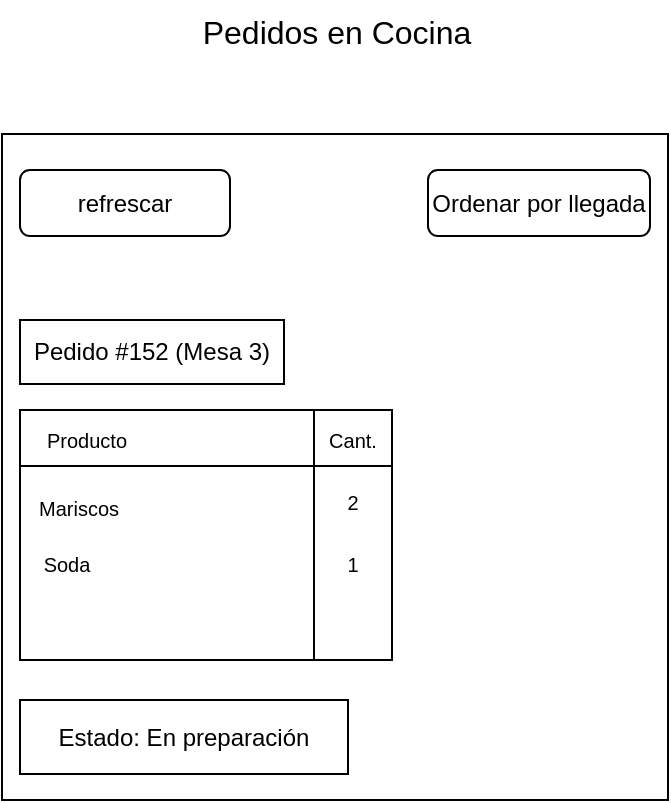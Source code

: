 <mxfile version="26.2.14" pages="3">
  <diagram name="Pedidos de cocina" id="gCehNLZFP4cxyLlEmRSX">
    <mxGraphModel grid="0" page="0" gridSize="10" guides="1" tooltips="1" connect="1" arrows="1" fold="1" pageScale="1" pageWidth="827" pageHeight="1169" math="0" shadow="0">
      <root>
        <mxCell id="0" />
        <mxCell id="1" parent="0" />
        <mxCell id="o5xBKpDKvs33tsmAAUZQ-6" value="" style="whiteSpace=wrap;html=1;aspect=fixed;" vertex="1" parent="1">
          <mxGeometry x="-152" y="-226" width="333" height="333" as="geometry" />
        </mxCell>
        <mxCell id="o5xBKpDKvs33tsmAAUZQ-7" value="Pedidos en Cocina" style="text;html=1;align=center;verticalAlign=middle;resizable=0;points=[];autosize=1;strokeColor=none;fillColor=none;fontSize=16;" vertex="1" parent="1">
          <mxGeometry x="-61.5" y="-293" width="152" height="31" as="geometry" />
        </mxCell>
        <mxCell id="o5xBKpDKvs33tsmAAUZQ-8" value="refrescar" style="rounded=1;whiteSpace=wrap;html=1;" vertex="1" parent="1">
          <mxGeometry x="-143" y="-208" width="105" height="33" as="geometry" />
        </mxCell>
        <mxCell id="o5xBKpDKvs33tsmAAUZQ-9" value="Ordenar por llegada" style="rounded=1;whiteSpace=wrap;html=1;" vertex="1" parent="1">
          <mxGeometry x="61" y="-208" width="111" height="33" as="geometry" />
        </mxCell>
        <mxCell id="o5xBKpDKvs33tsmAAUZQ-10" value="Pedido #152 (Mesa 3)" style="whiteSpace=wrap;html=1;" vertex="1" parent="1">
          <mxGeometry x="-143" y="-133" width="132" height="32" as="geometry" />
        </mxCell>
        <mxCell id="o5xBKpDKvs33tsmAAUZQ-11" value="" style="shape=internalStorage;whiteSpace=wrap;html=1;backgroundOutline=1;dx=147;dy=28;" vertex="1" parent="1">
          <mxGeometry x="-143" y="-88" width="186" height="125" as="geometry" />
        </mxCell>
        <mxCell id="o5xBKpDKvs33tsmAAUZQ-12" value="Producto" style="text;html=1;align=center;verticalAlign=middle;resizable=0;points=[];autosize=1;strokeColor=none;fillColor=none;fontSize=10;" vertex="1" parent="1">
          <mxGeometry x="-139" y="-85" width="58" height="24" as="geometry" />
        </mxCell>
        <mxCell id="o5xBKpDKvs33tsmAAUZQ-15" value="Cant.&lt;span style=&quot;color: rgba(0, 0, 0, 0); font-family: monospace; font-size: 0px; text-align: start;&quot;&gt;%3CmxGraphModel%3E%3Croot%3E%3CmxCell%20id%3D%220%22%2F%3E%3CmxCell%20id%3D%221%22%20parent%3D%220%22%2F%3E%3CmxCell%20id%3D%222%22%20value%3D%22Producto%22%20style%3D%22text%3Bhtml%3D1%3Balign%3Dcenter%3BverticalAlign%3Dmiddle%3Bresizable%3D0%3Bpoints%3D%5B%5D%3Bautosize%3D1%3BstrokeColor%3Dnone%3BfillColor%3Dnone%3BfontSize%3D10%3B%22%20vertex%3D%221%22%20parent%3D%221%22%3E%3CmxGeometry%20x%3D%22-139%22%20y%3D%22-85%22%20width%3D%2258%22%20height%3D%2224%22%20as%3D%22geometry%22%2F%3E%3C%2FmxCell%3E%3C%2Froot%3E%3C%2FmxGraphModel%3E&lt;/span&gt;&lt;span style=&quot;color: rgba(0, 0, 0, 0); font-family: monospace; font-size: 0px; text-align: start;&quot;&gt;%3CmxGraphModel%3E%3Croot%3E%3CmxCell%20id%3D%220%22%2F%3E%3CmxCell%20id%3D%221%22%20parent%3D%220%22%2F%3E%3CmxCell%20id%3D%222%22%20value%3D%22Producto%22%20style%3D%22text%3Bhtml%3D1%3Balign%3Dcenter%3BverticalAlign%3Dmiddle%3Bresizable%3D0%3Bpoints%3D%5B%5D%3Bautosize%3D1%3BstrokeColor%3Dnone%3BfillColor%3Dnone%3BfontSize%3D10%3B%22%20vertex%3D%221%22%20parent%3D%221%22%3E%3CmxGeometry%20x%3D%22-139%22%20y%3D%22-85%22%20width%3D%2258%22%20height%3D%2224%22%20as%3D%22geometry%22%2F%3E%3C%2FmxCell%3E%3C%2Froot%3E%3C%2FmxGraphModel%3E&lt;/span&gt;" style="text;html=1;align=center;verticalAlign=middle;resizable=0;points=[];autosize=1;strokeColor=none;fillColor=none;fontSize=10;" vertex="1" parent="1">
          <mxGeometry x="2" y="-85" width="42" height="24" as="geometry" />
        </mxCell>
        <mxCell id="o5xBKpDKvs33tsmAAUZQ-16" value="2" style="text;html=1;align=center;verticalAlign=middle;resizable=0;points=[];autosize=1;strokeColor=none;fillColor=none;fontSize=10;" vertex="1" parent="1">
          <mxGeometry x="11" y="-54" width="24" height="24" as="geometry" />
        </mxCell>
        <mxCell id="o5xBKpDKvs33tsmAAUZQ-17" value="1" style="text;html=1;align=center;verticalAlign=middle;resizable=0;points=[];autosize=1;strokeColor=none;fillColor=none;fontSize=10;" vertex="1" parent="1">
          <mxGeometry x="11" y="-23" width="24" height="24" as="geometry" />
        </mxCell>
        <mxCell id="o5xBKpDKvs33tsmAAUZQ-18" value="Mariscos&lt;span style=&quot;color: rgba(0, 0, 0, 0); font-family: monospace; font-size: 0px; text-align: start;&quot;&gt;%3CmxGraphModel%3E%3Croot%3E%3CmxCell%20id%3D%220%22%2F%3E%3CmxCell%20id%3D%221%22%20parent%3D%220%22%2F%3E%3CmxCell%20id%3D%222%22%20value%3D%22Producto%22%20style%3D%22text%3Bhtml%3D1%3Balign%3Dcenter%3BverticalAlign%3Dmiddle%3Bresizable%3D0%3Bpoints%3D%5B%5D%3Bautosize%3D1%3BstrokeColor%3Dnone%3BfillColor%3Dnone%3BfontSize%3D10%3B%22%20vertex%3D%221%22%20parent%3D%221%22%3E%3CmxGeometry%20x%3D%22-139%22%20y%3D%22-85%22%20width%3D%2258%22%20height%3D%2224%22%20as%3D%22geometry%22%2F%3E%3C%2FmxCell%3E%3C%2Froot%3E%3C%2FmxGraphModel%3E&lt;/span&gt;&lt;span style=&quot;color: rgba(0, 0, 0, 0); font-family: monospace; font-size: 0px; text-align: start;&quot;&gt;%3CmxGraphModel%3E%3Croot%3E%3CmxCell%20id%3D%220%22%2F%3E%3CmxCell%20id%3D%221%22%20parent%3D%220%22%2F%3E%3CmxCell%20id%3D%222%22%20value%3D%22Producto%22%20style%3D%22text%3Bhtml%3D1%3Balign%3Dcenter%3BverticalAlign%3Dmiddle%3Bresizable%3D0%3Bpoints%3D%5B%5D%3Bautosize%3D1%3BstrokeColor%3Dnone%3BfillColor%3Dnone%3BfontSize%3D10%3B%22%20vertex%3D%221%22%20parent%3D%221%22%3E%3CmxGeometry%20x%3D%22-139%22%20y%3D%22-85%22%20width%3D%2258%22%20height%3D%2224%22%20as%3D%22geometry%22%2F%3E%3C%2FmxCell%3E%3C%2Froot%3E%3C%2FmxGraphModel%3E&lt;/span&gt;" style="text;html=1;align=center;verticalAlign=middle;resizable=0;points=[];autosize=1;strokeColor=none;fillColor=none;fontSize=10;" vertex="1" parent="1">
          <mxGeometry x="-143" y="-51" width="58" height="24" as="geometry" />
        </mxCell>
        <mxCell id="o5xBKpDKvs33tsmAAUZQ-19" value="Soda" style="text;html=1;align=center;verticalAlign=middle;resizable=0;points=[];autosize=1;strokeColor=none;fillColor=none;fontSize=10;" vertex="1" parent="1">
          <mxGeometry x="-141" y="-23" width="41" height="24" as="geometry" />
        </mxCell>
        <mxCell id="o5xBKpDKvs33tsmAAUZQ-21" value="Estado: En preparación" style="whiteSpace=wrap;html=1;" vertex="1" parent="1">
          <mxGeometry x="-143" y="57" width="164" height="37" as="geometry" />
        </mxCell>
      </root>
    </mxGraphModel>
  </diagram>
  <diagram id="A_nGzGSXOJlLPhp1b0Rp" name="Mapa de navegación">
    <mxGraphModel grid="0" page="0" gridSize="10" guides="1" tooltips="1" connect="1" arrows="1" fold="1" pageScale="1" pageWidth="827" pageHeight="1169" math="0" shadow="0">
      <root>
        <mxCell id="0" />
        <mxCell id="1" parent="0" />
        <mxCell id="rw1mz45bp0JgHtDIpO6f-1" value="" style="rounded=0;whiteSpace=wrap;html=1;" vertex="1" parent="1">
          <mxGeometry x="-153" y="15" width="390" height="390" as="geometry" />
        </mxCell>
        <mxCell id="rw1mz45bp0JgHtDIpO6f-2" value="&lt;b&gt;Inicio&lt;/b&gt;" style="text;html=1;align=center;verticalAlign=middle;resizable=0;points=[];autosize=1;strokeColor=none;fillColor=none;fontSize=16;" vertex="1" parent="1">
          <mxGeometry x="12.5" y="35" width="60" height="31" as="geometry" />
        </mxCell>
        <mxCell id="rw1mz45bp0JgHtDIpO6f-6" style="edgeStyle=none;curved=1;rounded=0;orthogonalLoop=1;jettySize=auto;html=1;fontSize=12;startSize=8;endSize=8;" edge="1" parent="1" source="rw1mz45bp0JgHtDIpO6f-3" target="rw1mz45bp0JgHtDIpO6f-4">
          <mxGeometry relative="1" as="geometry" />
        </mxCell>
        <mxCell id="rw1mz45bp0JgHtDIpO6f-3" value="Pantalla de login" style="rounded=0;whiteSpace=wrap;html=1;" vertex="1" parent="1">
          <mxGeometry x="-18" y="79" width="120" height="60" as="geometry" />
        </mxCell>
        <mxCell id="rw1mz45bp0JgHtDIpO6f-4" value="Panel principal" style="rounded=0;whiteSpace=wrap;html=1;" vertex="1" parent="1">
          <mxGeometry x="-18" y="207" width="120" height="60" as="geometry" />
        </mxCell>
        <mxCell id="rw1mz45bp0JgHtDIpO6f-7" value="&lt;div&gt;Desde el &lt;b&gt;Panel Principal&lt;/b&gt;, se ramifica a:&lt;/div&gt;&lt;div&gt;&lt;br&gt;&lt;/div&gt;&lt;div&gt;&lt;b&gt;1. Gestión de Mesas:&lt;/b&gt;&lt;/div&gt;&lt;div&gt;&lt;br&gt;&lt;/div&gt;&lt;div&gt;→ [Lista de mesas] → [Crear / Editar mesa]&lt;/div&gt;&lt;div&gt;&lt;br&gt;&lt;/div&gt;&lt;div&gt;&lt;b&gt;2. Gestión de Pedidos:&lt;br&gt;&lt;/b&gt;&amp;nbsp;&amp;nbsp;&lt;/div&gt;&lt;div&gt;→ [Tomar nuevo pedido] → [Ver pedidos activos] → [Detalle de pedido]&lt;/div&gt;&lt;div&gt;&lt;br&gt;&lt;/div&gt;&lt;div&gt;&lt;b&gt;3. Vista de Cocina:&lt;/b&gt;&lt;br&gt;&amp;nbsp;&lt;/div&gt;&lt;div&gt;→ [Pedidos en cocina] → Cambiar estado pedido&lt;/div&gt;&lt;div&gt;&lt;br&gt;&lt;/div&gt;&lt;div&gt;&lt;b&gt;4. Reportes:&lt;/b&gt;&amp;nbsp;&amp;nbsp;&lt;br&gt;&lt;br&gt;&lt;/div&gt;&lt;div&gt;→ [Historial de pedidos] → Filtrar por fecha/mesa&lt;/div&gt;&lt;div&gt;&lt;br&gt;&lt;/div&gt;&lt;div&gt;&lt;b&gt;5. Salir:&amp;nbsp;&amp;nbsp;&lt;/b&gt;&lt;/div&gt;&lt;div&gt;→ [Cerrar sesión]&lt;/div&gt;" style="text;html=1;align=left;verticalAlign=middle;resizable=0;points=[];autosize=1;strokeColor=none;fillColor=none;fontSize=16;" vertex="1" parent="1">
          <mxGeometry x="-214" y="450" width="523" height="396" as="geometry" />
        </mxCell>
      </root>
    </mxGraphModel>
  </diagram>
  <diagram id="U9msLsUXd2COmRZUA5AF" name="Panel Principal">
    <mxGraphModel grid="0" page="0" gridSize="10" guides="1" tooltips="1" connect="1" arrows="1" fold="1" pageScale="1" pageWidth="827" pageHeight="1169" math="0" shadow="0">
      <root>
        <mxCell id="0" />
        <mxCell id="1" parent="0" />
        <mxCell id="YR6miHMKenk0WWN5JQ50-1" value="" style="whiteSpace=wrap;html=1;aspect=fixed;" vertex="1" parent="1">
          <mxGeometry x="125" y="50" width="484" height="484" as="geometry" />
        </mxCell>
        <mxCell id="YR6miHMKenk0WWN5JQ50-2" value="Registrar Pedido" style="rounded=1;whiteSpace=wrap;html=1;" vertex="1" parent="1">
          <mxGeometry x="184.5" y="117" width="120" height="41" as="geometry" />
        </mxCell>
        <mxCell id="YR6miHMKenk0WWN5JQ50-3" value="Panel Principal" style="text;html=1;align=center;verticalAlign=middle;resizable=0;points=[];autosize=1;strokeColor=none;fillColor=none;fontSize=16;" vertex="1" parent="1">
          <mxGeometry x="304.5" y="66" width="125" height="31" as="geometry" />
        </mxCell>
        <mxCell id="YR6miHMKenk0WWN5JQ50-4" value="Ver Pedidos" style="rounded=1;whiteSpace=wrap;html=1;" vertex="1" parent="1">
          <mxGeometry x="429.5" y="117" width="120" height="41" as="geometry" />
        </mxCell>
        <mxCell id="YR6miHMKenk0WWN5JQ50-5" value="Gestionar Mesas" style="rounded=1;whiteSpace=wrap;html=1;" vertex="1" parent="1">
          <mxGeometry x="183.75" y="180" width="366.5" height="41" as="geometry" />
        </mxCell>
        <mxCell id="YR6miHMKenk0WWN5JQ50-6" value="" style="verticalLabelPosition=bottom;shadow=0;dashed=0;align=center;html=1;verticalAlign=top;strokeWidth=1;shape=mxgraph.mockup.graphics.lineChart;strokeColor=none;strokeColor2=#666666;strokeColor3=#008cff;strokeColor4=#dddddd;" vertex="1" parent="1">
          <mxGeometry x="150" y="307" width="245" height="102" as="geometry" />
        </mxCell>
        <mxCell id="YR6miHMKenk0WWN5JQ50-7" value="" style="verticalLabelPosition=bottom;shadow=0;dashed=0;align=center;html=1;verticalAlign=top;strokeWidth=1;shape=mxgraph.mockup.graphics.pieChart;strokeColor=#008cff;parts=10,20,35;partColors=#e0e0e0,#d0d0d0,#c0c0c0,#b0b0b0,#a0a0a0;strokeWidth=2;" vertex="1" parent="1">
          <mxGeometry x="452" y="307" width="108" height="103" as="geometry" />
        </mxCell>
        <mxCell id="YR6miHMKenk0WWN5JQ50-8" value="Reportes Gráficos" style="text;html=1;align=center;verticalAlign=middle;whiteSpace=wrap;rounded=0;fontStyle=1;fontSize=14;" vertex="1" parent="1">
          <mxGeometry x="301.5" y="253" width="128" height="30" as="geometry" />
        </mxCell>
        <mxCell id="YR6miHMKenk0WWN5JQ50-9" value="Cerrar Sesión" style="rounded=1;whiteSpace=wrap;html=1;" vertex="1" parent="1">
          <mxGeometry x="307" y="457" width="120" height="41" as="geometry" />
        </mxCell>
      </root>
    </mxGraphModel>
  </diagram>
</mxfile>
